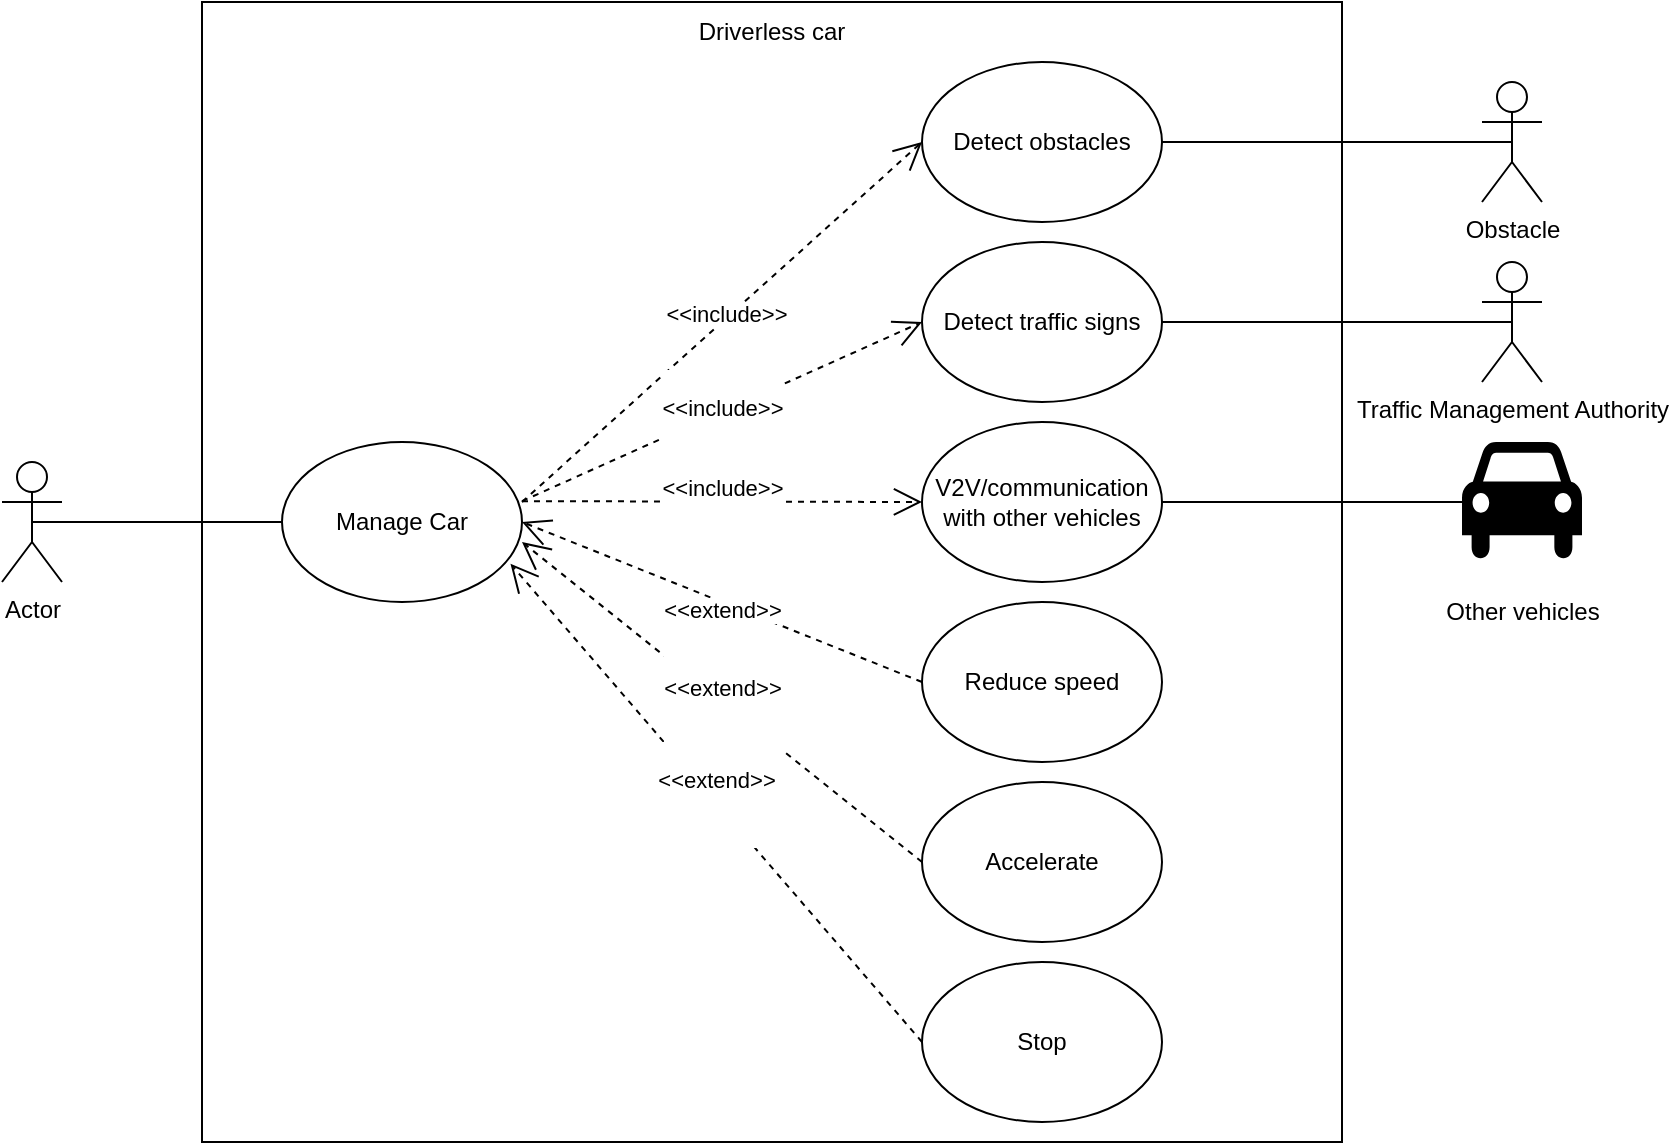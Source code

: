 <mxfile version="20.5.2" type="github">
  <diagram id="jSq8YboeQ8LMeiUTRVl8" name="Page-1">
    <mxGraphModel dx="1523" dy="802" grid="1" gridSize="10" guides="1" tooltips="1" connect="1" arrows="1" fold="1" page="1" pageScale="1" pageWidth="850" pageHeight="1100" math="0" shadow="0">
      <root>
        <mxCell id="0" />
        <mxCell id="1" parent="0" />
        <mxCell id="NhqcHmSL0X8ifgXbSVVC-36" value="" style="group" vertex="1" connectable="0" parent="1">
          <mxGeometry x="80" y="260" width="810" height="570" as="geometry" />
        </mxCell>
        <mxCell id="NhqcHmSL0X8ifgXbSVVC-19" value="" style="group" vertex="1" connectable="0" parent="NhqcHmSL0X8ifgXbSVVC-36">
          <mxGeometry width="670" height="570" as="geometry" />
        </mxCell>
        <mxCell id="NhqcHmSL0X8ifgXbSVVC-1" value="" style="whiteSpace=wrap;html=1;aspect=fixed;" vertex="1" parent="NhqcHmSL0X8ifgXbSVVC-19">
          <mxGeometry x="100" width="570" height="570" as="geometry" />
        </mxCell>
        <mxCell id="NhqcHmSL0X8ifgXbSVVC-2" value="Driverless car" style="text;html=1;strokeColor=none;fillColor=none;align=center;verticalAlign=middle;whiteSpace=wrap;rounded=0;" vertex="1" parent="NhqcHmSL0X8ifgXbSVVC-19">
          <mxGeometry x="335" width="100" height="30" as="geometry" />
        </mxCell>
        <mxCell id="NhqcHmSL0X8ifgXbSVVC-3" value="Manage Car" style="ellipse;whiteSpace=wrap;html=1;" vertex="1" parent="NhqcHmSL0X8ifgXbSVVC-19">
          <mxGeometry x="140" y="220" width="120" height="80" as="geometry" />
        </mxCell>
        <mxCell id="NhqcHmSL0X8ifgXbSVVC-4" value="Detect obstacles" style="ellipse;whiteSpace=wrap;html=1;" vertex="1" parent="NhqcHmSL0X8ifgXbSVVC-19">
          <mxGeometry x="460" y="30" width="120" height="80" as="geometry" />
        </mxCell>
        <mxCell id="NhqcHmSL0X8ifgXbSVVC-5" value="V2V/communication&lt;br&gt;with other vehicles" style="ellipse;whiteSpace=wrap;html=1;" vertex="1" parent="NhqcHmSL0X8ifgXbSVVC-19">
          <mxGeometry x="460" y="210" width="120" height="80" as="geometry" />
        </mxCell>
        <mxCell id="NhqcHmSL0X8ifgXbSVVC-6" value="Detect traffic signs" style="ellipse;whiteSpace=wrap;html=1;" vertex="1" parent="NhqcHmSL0X8ifgXbSVVC-19">
          <mxGeometry x="460" y="120" width="120" height="80" as="geometry" />
        </mxCell>
        <mxCell id="NhqcHmSL0X8ifgXbSVVC-7" value="Stop" style="ellipse;whiteSpace=wrap;html=1;" vertex="1" parent="NhqcHmSL0X8ifgXbSVVC-19">
          <mxGeometry x="460" y="480" width="120" height="80" as="geometry" />
        </mxCell>
        <mxCell id="NhqcHmSL0X8ifgXbSVVC-8" value="Accelerate" style="ellipse;whiteSpace=wrap;html=1;" vertex="1" parent="NhqcHmSL0X8ifgXbSVVC-19">
          <mxGeometry x="460" y="390" width="120" height="80" as="geometry" />
        </mxCell>
        <mxCell id="NhqcHmSL0X8ifgXbSVVC-9" value="Reduce speed" style="ellipse;whiteSpace=wrap;html=1;" vertex="1" parent="NhqcHmSL0X8ifgXbSVVC-19">
          <mxGeometry x="460" y="300" width="120" height="80" as="geometry" />
        </mxCell>
        <mxCell id="NhqcHmSL0X8ifgXbSVVC-10" value="&amp;lt;&amp;lt;include&amp;gt;&amp;gt;" style="endArrow=open;endSize=12;dashed=1;html=1;rounded=0;entryX=0;entryY=0.5;entryDx=0;entryDy=0;strokeWidth=1;align=center;textDirection=ltr;" edge="1" parent="NhqcHmSL0X8ifgXbSVVC-19" target="NhqcHmSL0X8ifgXbSVVC-4">
          <mxGeometry x="0.035" y="2" width="160" relative="1" as="geometry">
            <mxPoint x="260" y="250" as="sourcePoint" />
            <mxPoint x="400" y="280" as="targetPoint" />
            <mxPoint as="offset" />
          </mxGeometry>
        </mxCell>
        <mxCell id="NhqcHmSL0X8ifgXbSVVC-11" value="&#xa;&lt;span style=&quot;color: rgb(0, 0, 0); font-family: Helvetica; font-size: 11px; font-style: normal; font-variant-ligatures: normal; font-variant-caps: normal; font-weight: 400; letter-spacing: normal; orphans: 2; text-align: center; text-indent: 0px; text-transform: none; widows: 2; word-spacing: 0px; -webkit-text-stroke-width: 0px; background-color: rgb(255, 255, 255); text-decoration-thickness: initial; text-decoration-style: initial; text-decoration-color: initial; float: none; display: inline !important;&quot;&gt;&amp;lt;&amp;lt;extend&amp;gt;&amp;gt;&lt;/span&gt;&#xa;&#xa;" style="endArrow=open;endSize=12;dashed=1;html=1;rounded=0;strokeWidth=1;exitX=0;exitY=0.5;exitDx=0;exitDy=0;entryX=0.952;entryY=0.761;entryDx=0;entryDy=0;entryPerimeter=0;" edge="1" parent="NhqcHmSL0X8ifgXbSVVC-19" source="NhqcHmSL0X8ifgXbSVVC-7" target="NhqcHmSL0X8ifgXbSVVC-3">
          <mxGeometry x="0.024" y="-3" width="160" relative="1" as="geometry">
            <mxPoint x="260" y="250" as="sourcePoint" />
            <mxPoint x="250" y="270" as="targetPoint" />
            <mxPoint as="offset" />
          </mxGeometry>
        </mxCell>
        <mxCell id="NhqcHmSL0X8ifgXbSVVC-12" value="&#xa;&lt;span style=&quot;color: rgb(0, 0, 0); font-family: Helvetica; font-size: 11px; font-style: normal; font-variant-ligatures: normal; font-variant-caps: normal; font-weight: 400; letter-spacing: normal; orphans: 2; text-align: center; text-indent: 0px; text-transform: none; widows: 2; word-spacing: 0px; -webkit-text-stroke-width: 0px; background-color: rgb(255, 255, 255); text-decoration-thickness: initial; text-decoration-style: initial; text-decoration-color: initial; float: none; display: inline !important;&quot;&gt;&amp;lt;&amp;lt;extend&amp;gt;&amp;gt;&lt;/span&gt;&#xa;&#xa;" style="endArrow=open;endSize=12;dashed=1;html=1;rounded=0;strokeWidth=1;exitX=0;exitY=0.5;exitDx=0;exitDy=0;" edge="1" parent="NhqcHmSL0X8ifgXbSVVC-19" source="NhqcHmSL0X8ifgXbSVVC-8">
          <mxGeometry width="160" relative="1" as="geometry">
            <mxPoint x="260" y="250" as="sourcePoint" />
            <mxPoint x="260" y="270" as="targetPoint" />
            <mxPoint as="offset" />
          </mxGeometry>
        </mxCell>
        <mxCell id="NhqcHmSL0X8ifgXbSVVC-13" value="&amp;lt;&amp;lt;extend&amp;gt;&amp;gt;" style="endArrow=open;endSize=12;dashed=1;html=1;rounded=0;strokeWidth=1;exitX=0;exitY=0.5;exitDx=0;exitDy=0;entryX=1;entryY=0.5;entryDx=0;entryDy=0;" edge="1" parent="NhqcHmSL0X8ifgXbSVVC-19" source="NhqcHmSL0X8ifgXbSVVC-9" target="NhqcHmSL0X8ifgXbSVVC-3">
          <mxGeometry x="-0.018" y="4" width="160" relative="1" as="geometry">
            <mxPoint x="260" y="249.58" as="sourcePoint" />
            <mxPoint x="420" y="249.58" as="targetPoint" />
            <mxPoint as="offset" />
          </mxGeometry>
        </mxCell>
        <mxCell id="NhqcHmSL0X8ifgXbSVVC-14" value="&#xa;&lt;span style=&quot;color: rgb(0, 0, 0); font-family: Helvetica; font-size: 11px; font-style: normal; font-variant-ligatures: normal; font-variant-caps: normal; font-weight: 400; letter-spacing: normal; orphans: 2; text-indent: 0px; text-transform: none; widows: 2; word-spacing: 0px; -webkit-text-stroke-width: 0px; background-color: rgb(255, 255, 255); text-decoration-thickness: initial; text-decoration-style: initial; text-decoration-color: initial; float: none; display: inline !important;&quot;&gt;&amp;lt;&amp;lt;include&amp;gt;&amp;gt;&lt;/span&gt;&#xa;&#xa;" style="endArrow=open;endSize=12;dashed=1;html=1;rounded=0;strokeWidth=1;entryX=0;entryY=0.5;entryDx=0;entryDy=0;verticalAlign=middle;align=center;horizontal=1;" edge="1" parent="NhqcHmSL0X8ifgXbSVVC-19" target="NhqcHmSL0X8ifgXbSVVC-5">
          <mxGeometry width="160" relative="1" as="geometry">
            <mxPoint x="260" y="249.58" as="sourcePoint" />
            <mxPoint x="420" y="249.58" as="targetPoint" />
            <mxPoint as="offset" />
          </mxGeometry>
        </mxCell>
        <mxCell id="NhqcHmSL0X8ifgXbSVVC-15" value="&#xa;&lt;span style=&quot;color: rgb(0, 0, 0); font-family: Helvetica; font-size: 11px; font-style: normal; font-variant-ligatures: normal; font-variant-caps: normal; font-weight: 400; letter-spacing: normal; orphans: 2; text-align: center; text-indent: 0px; text-transform: none; widows: 2; word-spacing: 0px; -webkit-text-stroke-width: 0px; background-color: rgb(255, 255, 255); text-decoration-thickness: initial; text-decoration-style: initial; text-decoration-color: initial; float: none; display: inline !important;&quot;&gt;&amp;lt;&amp;lt;include&amp;gt;&amp;gt;&lt;/span&gt;&#xa;&#xa;" style="endArrow=open;endSize=12;dashed=1;html=1;rounded=0;strokeWidth=1;entryX=0;entryY=0.5;entryDx=0;entryDy=0;" edge="1" parent="NhqcHmSL0X8ifgXbSVVC-19" target="NhqcHmSL0X8ifgXbSVVC-6">
          <mxGeometry x="-0.019" y="-5" width="160" relative="1" as="geometry">
            <mxPoint x="260" y="249.58" as="sourcePoint" />
            <mxPoint x="420" y="249.58" as="targetPoint" />
            <mxPoint as="offset" />
          </mxGeometry>
        </mxCell>
        <mxCell id="NhqcHmSL0X8ifgXbSVVC-17" value="Actor" style="shape=umlActor;verticalLabelPosition=bottom;verticalAlign=top;html=1;" vertex="1" parent="NhqcHmSL0X8ifgXbSVVC-19">
          <mxGeometry y="230" width="30" height="60" as="geometry" />
        </mxCell>
        <mxCell id="NhqcHmSL0X8ifgXbSVVC-20" value="Obstacle" style="shape=umlActor;verticalLabelPosition=bottom;verticalAlign=top;html=1;labelPosition=center;align=center;" vertex="1" parent="NhqcHmSL0X8ifgXbSVVC-36">
          <mxGeometry x="740" y="40" width="30" height="60" as="geometry" />
        </mxCell>
        <mxCell id="NhqcHmSL0X8ifgXbSVVC-21" value="Traffic Management Authority" style="shape=umlActor;verticalLabelPosition=bottom;verticalAlign=top;html=1;" vertex="1" parent="NhqcHmSL0X8ifgXbSVVC-36">
          <mxGeometry x="740" y="130" width="30" height="60" as="geometry" />
        </mxCell>
        <mxCell id="NhqcHmSL0X8ifgXbSVVC-32" value="" style="endArrow=none;html=1;rounded=0;strokeWidth=1;exitX=0.5;exitY=0.5;exitDx=0;exitDy=0;exitPerimeter=0;" edge="1" parent="NhqcHmSL0X8ifgXbSVVC-36" source="NhqcHmSL0X8ifgXbSVVC-17">
          <mxGeometry width="50" height="50" relative="1" as="geometry">
            <mxPoint x="240" y="300" as="sourcePoint" />
            <mxPoint x="140" y="260" as="targetPoint" />
          </mxGeometry>
        </mxCell>
        <mxCell id="NhqcHmSL0X8ifgXbSVVC-33" value="" style="endArrow=none;html=1;rounded=0;strokeWidth=1;entryX=0.5;entryY=0.5;entryDx=0;entryDy=0;entryPerimeter=0;exitX=1;exitY=0.5;exitDx=0;exitDy=0;" edge="1" parent="NhqcHmSL0X8ifgXbSVVC-36" source="NhqcHmSL0X8ifgXbSVVC-4" target="NhqcHmSL0X8ifgXbSVVC-20">
          <mxGeometry width="50" height="50" relative="1" as="geometry">
            <mxPoint x="240" y="300" as="sourcePoint" />
            <mxPoint x="290" y="250" as="targetPoint" />
          </mxGeometry>
        </mxCell>
        <mxCell id="NhqcHmSL0X8ifgXbSVVC-34" value="" style="endArrow=none;html=1;rounded=0;strokeWidth=1;entryX=1;entryY=0.5;entryDx=0;entryDy=0;" edge="1" parent="NhqcHmSL0X8ifgXbSVVC-36" target="NhqcHmSL0X8ifgXbSVVC-5">
          <mxGeometry width="50" height="50" relative="1" as="geometry">
            <mxPoint x="730" y="250" as="sourcePoint" />
            <mxPoint x="290" y="250" as="targetPoint" />
          </mxGeometry>
        </mxCell>
        <mxCell id="NhqcHmSL0X8ifgXbSVVC-35" value="" style="endArrow=none;html=1;rounded=0;strokeWidth=1;entryX=0.5;entryY=0.5;entryDx=0;entryDy=0;entryPerimeter=0;exitX=1;exitY=0.5;exitDx=0;exitDy=0;" edge="1" parent="NhqcHmSL0X8ifgXbSVVC-36" source="NhqcHmSL0X8ifgXbSVVC-6" target="NhqcHmSL0X8ifgXbSVVC-21">
          <mxGeometry width="50" height="50" relative="1" as="geometry">
            <mxPoint x="240" y="300" as="sourcePoint" />
            <mxPoint x="290" y="250" as="targetPoint" />
          </mxGeometry>
        </mxCell>
        <mxCell id="NhqcHmSL0X8ifgXbSVVC-37" value="" style="shape=mxgraph.signs.transportation.car_4;html=1;pointerEvents=1;fillColor=#000000;strokeColor=none;verticalLabelPosition=bottom;verticalAlign=top;align=center;sketch=0;" vertex="1" parent="NhqcHmSL0X8ifgXbSVVC-36">
          <mxGeometry x="730" y="220" width="60" height="60" as="geometry" />
        </mxCell>
        <mxCell id="NhqcHmSL0X8ifgXbSVVC-39" value="Other vehicles" style="text;html=1;align=center;verticalAlign=middle;resizable=0;points=[];autosize=1;strokeColor=none;fillColor=none;" vertex="1" parent="NhqcHmSL0X8ifgXbSVVC-36">
          <mxGeometry x="710" y="290" width="100" height="30" as="geometry" />
        </mxCell>
      </root>
    </mxGraphModel>
  </diagram>
</mxfile>
